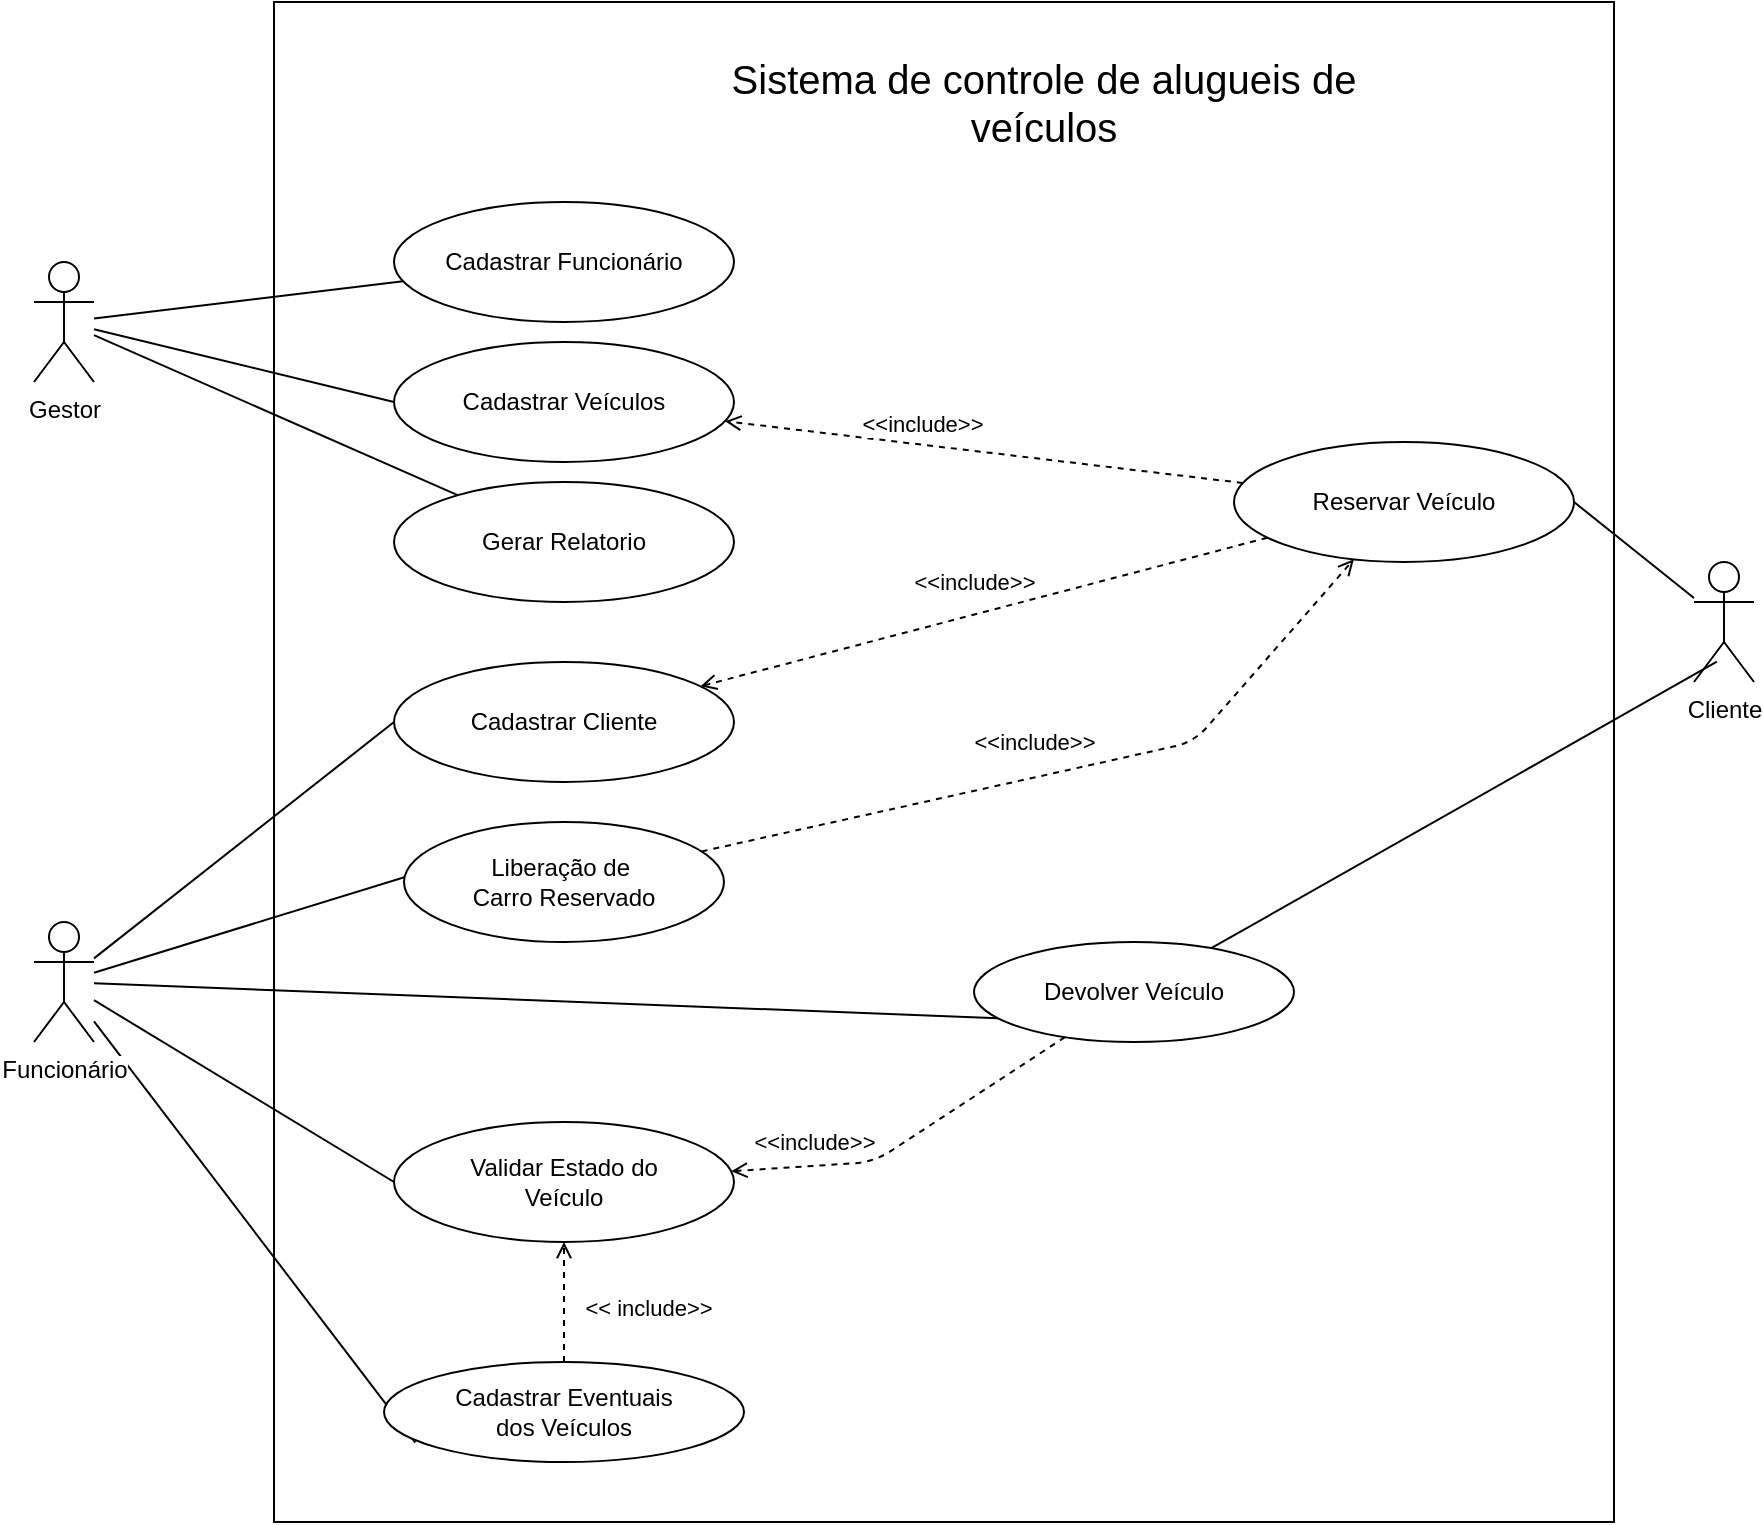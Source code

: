<mxfile version="12.9.2" type="device"><diagram id="pSkg84gr_9ohNLYjphft" name="Page-1"><mxGraphModel dx="2480" dy="1286" grid="1" gridSize="10" guides="1" tooltips="1" connect="1" arrows="1" fold="1" page="1" pageScale="1" pageWidth="827" pageHeight="1169" math="0" shadow="0"><root><mxCell id="0"/><mxCell id="1" parent="0"/><mxCell id="Qu6Jg-uR34Q48BN8l5wG-13" value="" style="whiteSpace=wrap;html=1;noLabel=0;" parent="1" vertex="1"><mxGeometry x="160" y="30" width="670" height="760" as="geometry"/></mxCell><mxCell id="Qu6Jg-uR34Q48BN8l5wG-1" value="Gestor" style="shape=umlActor;verticalLabelPosition=bottom;labelBackgroundColor=#ffffff;verticalAlign=top;html=1;outlineConnect=0;" parent="1" vertex="1"><mxGeometry x="40" y="160" width="30" height="60" as="geometry"/></mxCell><mxCell id="mtte0Lz7ufxIGiVfCGEK-20" style="edgeStyle=none;rounded=1;orthogonalLoop=1;jettySize=auto;html=1;entryX=0.375;entryY=0.8;entryDx=0;entryDy=0;entryPerimeter=0;endArrow=none;endFill=0;" edge="1" parent="1" source="Qu6Jg-uR34Q48BN8l5wG-7" target="mtte0Lz7ufxIGiVfCGEK-16"><mxGeometry relative="1" as="geometry"><mxPoint x="70" y="530.291" as="sourcePoint"/></mxGeometry></mxCell><mxCell id="mtte0Lz7ufxIGiVfCGEK-23" style="edgeStyle=none;rounded=1;orthogonalLoop=1;jettySize=auto;html=1;entryX=0.087;entryY=0.806;entryDx=0;entryDy=0;entryPerimeter=0;endArrow=none;endFill=0;" edge="1" parent="1" source="Qu6Jg-uR34Q48BN8l5wG-7" target="mtte0Lz7ufxIGiVfCGEK-22"><mxGeometry relative="1" as="geometry"/></mxCell><mxCell id="mtte0Lz7ufxIGiVfCGEK-30" style="edgeStyle=none;rounded=1;orthogonalLoop=1;jettySize=auto;html=1;entryX=0.156;entryY=0.333;entryDx=0;entryDy=0;entryPerimeter=0;endArrow=none;endFill=0;" edge="1" parent="1" source="Qu6Jg-uR34Q48BN8l5wG-7" target="mtte0Lz7ufxIGiVfCGEK-29"><mxGeometry relative="1" as="geometry"/></mxCell><mxCell id="Qu6Jg-uR34Q48BN8l5wG-7" value="Funcionário" style="shape=umlActor;verticalLabelPosition=bottom;labelBackgroundColor=#ffffff;verticalAlign=top;html=1;outlineConnect=0;" parent="1" vertex="1"><mxGeometry x="40" y="490" width="30" height="60" as="geometry"/></mxCell><mxCell id="Qu6Jg-uR34Q48BN8l5wG-14" value="Cadastrar Funcionário" style="ellipse;whiteSpace=wrap;html=1;" parent="1" vertex="1"><mxGeometry x="220" y="130" width="170" height="60" as="geometry"/></mxCell><mxCell id="Qu6Jg-uR34Q48BN8l5wG-15" value="Gerar Relatorio" style="ellipse;whiteSpace=wrap;html=1;" parent="1" vertex="1"><mxGeometry x="220" y="270" width="170" height="60" as="geometry"/></mxCell><mxCell id="Qu6Jg-uR34Q48BN8l5wG-16" value="Cadastrar Veículos" style="ellipse;whiteSpace=wrap;html=1;" parent="1" vertex="1"><mxGeometry x="220" y="200" width="170" height="60" as="geometry"/></mxCell><mxCell id="Qu6Jg-uR34Q48BN8l5wG-17" value="" style="endArrow=none;html=1;" parent="1" source="Qu6Jg-uR34Q48BN8l5wG-1" target="Qu6Jg-uR34Q48BN8l5wG-14" edge="1"><mxGeometry width="50" height="50" relative="1" as="geometry"><mxPoint x="80" y="180" as="sourcePoint"/><mxPoint x="190" y="130" as="targetPoint"/></mxGeometry></mxCell><mxCell id="Qu6Jg-uR34Q48BN8l5wG-18" value="" style="endArrow=none;html=1;entryX=0;entryY=0.5;entryDx=0;entryDy=0;" parent="1" source="Qu6Jg-uR34Q48BN8l5wG-1" target="Qu6Jg-uR34Q48BN8l5wG-16" edge="1"><mxGeometry width="50" height="50" relative="1" as="geometry"><mxPoint x="80" y="190" as="sourcePoint"/><mxPoint x="190" y="170" as="targetPoint"/></mxGeometry></mxCell><mxCell id="Qu6Jg-uR34Q48BN8l5wG-19" value="" style="endArrow=none;html=1;" parent="1" source="Qu6Jg-uR34Q48BN8l5wG-1" target="Qu6Jg-uR34Q48BN8l5wG-15" edge="1"><mxGeometry width="50" height="50" relative="1" as="geometry"><mxPoint x="70" y="150" as="sourcePoint"/><mxPoint x="200" y="210" as="targetPoint"/></mxGeometry></mxCell><mxCell id="Qu6Jg-uR34Q48BN8l5wG-20" value="&lt;font style=&quot;font-size: 20px&quot;&gt;Sistema de controle de alugueis de veículos&lt;/font&gt;" style="text;html=1;strokeColor=none;fillColor=none;align=center;verticalAlign=middle;whiteSpace=wrap;rounded=0;" parent="1" vertex="1"><mxGeometry x="375" y="70" width="340" height="20" as="geometry"/></mxCell><mxCell id="Qu6Jg-uR34Q48BN8l5wG-21" value="Cadastrar Cliente" style="ellipse;whiteSpace=wrap;html=1;" parent="1" vertex="1"><mxGeometry x="220" y="360" width="170" height="60" as="geometry"/></mxCell><mxCell id="Qu6Jg-uR34Q48BN8l5wG-25" value="" style="endArrow=none;html=1;entryX=0;entryY=0.5;entryDx=0;entryDy=0;" parent="1" source="Qu6Jg-uR34Q48BN8l5wG-7" target="Qu6Jg-uR34Q48BN8l5wG-21" edge="1"><mxGeometry width="50" height="50" relative="1" as="geometry"><mxPoint x="140" y="460" as="sourcePoint"/><mxPoint x="190" y="410" as="targetPoint"/></mxGeometry></mxCell><mxCell id="Qu6Jg-uR34Q48BN8l5wG-28" value="Validar Estado do&lt;br&gt;Veículo" style="ellipse;whiteSpace=wrap;html=1;" parent="1" vertex="1"><mxGeometry x="220" y="590" width="170" height="60" as="geometry"/></mxCell><mxCell id="Qu6Jg-uR34Q48BN8l5wG-29" value="" style="endArrow=none;html=1;entryX=0;entryY=0.5;entryDx=0;entryDy=0;" parent="1" source="Qu6Jg-uR34Q48BN8l5wG-7" target="Qu6Jg-uR34Q48BN8l5wG-28" edge="1"><mxGeometry width="50" height="50" relative="1" as="geometry"><mxPoint x="140" y="530" as="sourcePoint"/><mxPoint x="190" y="480" as="targetPoint"/></mxGeometry></mxCell><mxCell id="mtte0Lz7ufxIGiVfCGEK-15" value="&amp;lt;&amp;lt;include&amp;gt;&amp;gt;" style="edgeStyle=none;rounded=1;orthogonalLoop=1;jettySize=auto;html=1;dashed=1;endArrow=open;endFill=0;" edge="1" parent="1" source="mtte0Lz7ufxIGiVfCGEK-3" target="Qu6Jg-uR34Q48BN8l5wG-21"><mxGeometry x="0.007" y="-16" relative="1" as="geometry"><Array as="points"/><mxPoint as="offset"/></mxGeometry></mxCell><mxCell id="mtte0Lz7ufxIGiVfCGEK-27" value="&amp;lt;&amp;lt;include&amp;gt;&amp;gt;" style="edgeStyle=none;rounded=1;orthogonalLoop=1;jettySize=auto;html=1;dashed=1;endArrow=open;endFill=0;" edge="1" parent="1" source="mtte0Lz7ufxIGiVfCGEK-3" target="Qu6Jg-uR34Q48BN8l5wG-16"><mxGeometry x="0.259" y="-10" relative="1" as="geometry"><Array as="points"/><mxPoint x="1" as="offset"/></mxGeometry></mxCell><mxCell id="mtte0Lz7ufxIGiVfCGEK-3" value="Reservar Veículo" style="ellipse;whiteSpace=wrap;html=1;" vertex="1" parent="1"><mxGeometry x="640" y="250" width="170" height="60" as="geometry"/></mxCell><mxCell id="mtte0Lz7ufxIGiVfCGEK-11" style="edgeStyle=none;rounded=1;orthogonalLoop=1;jettySize=auto;html=1;endArrow=none;endFill=0;" edge="1" parent="1" source="mtte0Lz7ufxIGiVfCGEK-7"><mxGeometry relative="1" as="geometry"><mxPoint x="810" y="280" as="targetPoint"/></mxGeometry></mxCell><mxCell id="mtte0Lz7ufxIGiVfCGEK-19" style="edgeStyle=none;rounded=1;orthogonalLoop=1;jettySize=auto;html=1;endArrow=none;endFill=0;exitX=0.381;exitY=0.831;exitDx=0;exitDy=0;exitPerimeter=0;" edge="1" parent="1" source="mtte0Lz7ufxIGiVfCGEK-7" target="mtte0Lz7ufxIGiVfCGEK-16"><mxGeometry relative="1" as="geometry"><mxPoint x="970" y="385.509" as="sourcePoint"/></mxGeometry></mxCell><mxCell id="mtte0Lz7ufxIGiVfCGEK-7" value="Cliente" style="shape=umlActor;verticalLabelPosition=bottom;labelBackgroundColor=#ffffff;verticalAlign=top;html=1;" vertex="1" parent="1"><mxGeometry x="870" y="310" width="30" height="60" as="geometry"/></mxCell><mxCell id="mtte0Lz7ufxIGiVfCGEK-21" value="&amp;lt;&amp;lt;include&amp;gt;&amp;gt;" style="edgeStyle=none;rounded=1;orthogonalLoop=1;jettySize=auto;html=1;endArrow=open;endFill=0;dashed=1;" edge="1" parent="1" source="mtte0Lz7ufxIGiVfCGEK-16" target="Qu6Jg-uR34Q48BN8l5wG-28"><mxGeometry x="0.544" y="-12" relative="1" as="geometry"><Array as="points"><mxPoint x="460" y="610"/></Array><mxPoint as="offset"/></mxGeometry></mxCell><mxCell id="mtte0Lz7ufxIGiVfCGEK-16" value="Devolver Veículo" style="ellipse;whiteSpace=wrap;html=1;" vertex="1" parent="1"><mxGeometry x="510" y="500" width="160" height="50" as="geometry"/></mxCell><mxCell id="mtte0Lz7ufxIGiVfCGEK-25" value="&amp;lt;&amp;lt; include&amp;gt;&amp;gt;" style="edgeStyle=none;rounded=1;orthogonalLoop=1;jettySize=auto;html=1;endArrow=open;endFill=0;dashed=1;" edge="1" parent="1" source="mtte0Lz7ufxIGiVfCGEK-22" target="Qu6Jg-uR34Q48BN8l5wG-28"><mxGeometry x="-0.072" y="-42" relative="1" as="geometry"><mxPoint y="1" as="offset"/></mxGeometry></mxCell><mxCell id="mtte0Lz7ufxIGiVfCGEK-22" value="Cadastrar Eventuais&lt;br&gt;dos Veículos" style="ellipse;whiteSpace=wrap;html=1;" vertex="1" parent="1"><mxGeometry x="215" y="710" width="180" height="50" as="geometry"/></mxCell><mxCell id="mtte0Lz7ufxIGiVfCGEK-31" value="&amp;lt;&amp;lt;include&amp;gt;&amp;gt;" style="edgeStyle=none;rounded=1;orthogonalLoop=1;jettySize=auto;html=1;endArrow=open;endFill=0;dashed=1;" edge="1" parent="1" source="mtte0Lz7ufxIGiVfCGEK-29" target="mtte0Lz7ufxIGiVfCGEK-3"><mxGeometry x="-0.068" y="17" relative="1" as="geometry"><Array as="points"><mxPoint x="620" y="400"/></Array><mxPoint as="offset"/></mxGeometry></mxCell><mxCell id="mtte0Lz7ufxIGiVfCGEK-29" value="Liberação de&amp;nbsp;&lt;br&gt;Carro Reservado" style="ellipse;whiteSpace=wrap;html=1;" vertex="1" parent="1"><mxGeometry x="225" y="440" width="160" height="60" as="geometry"/></mxCell></root></mxGraphModel></diagram></mxfile>